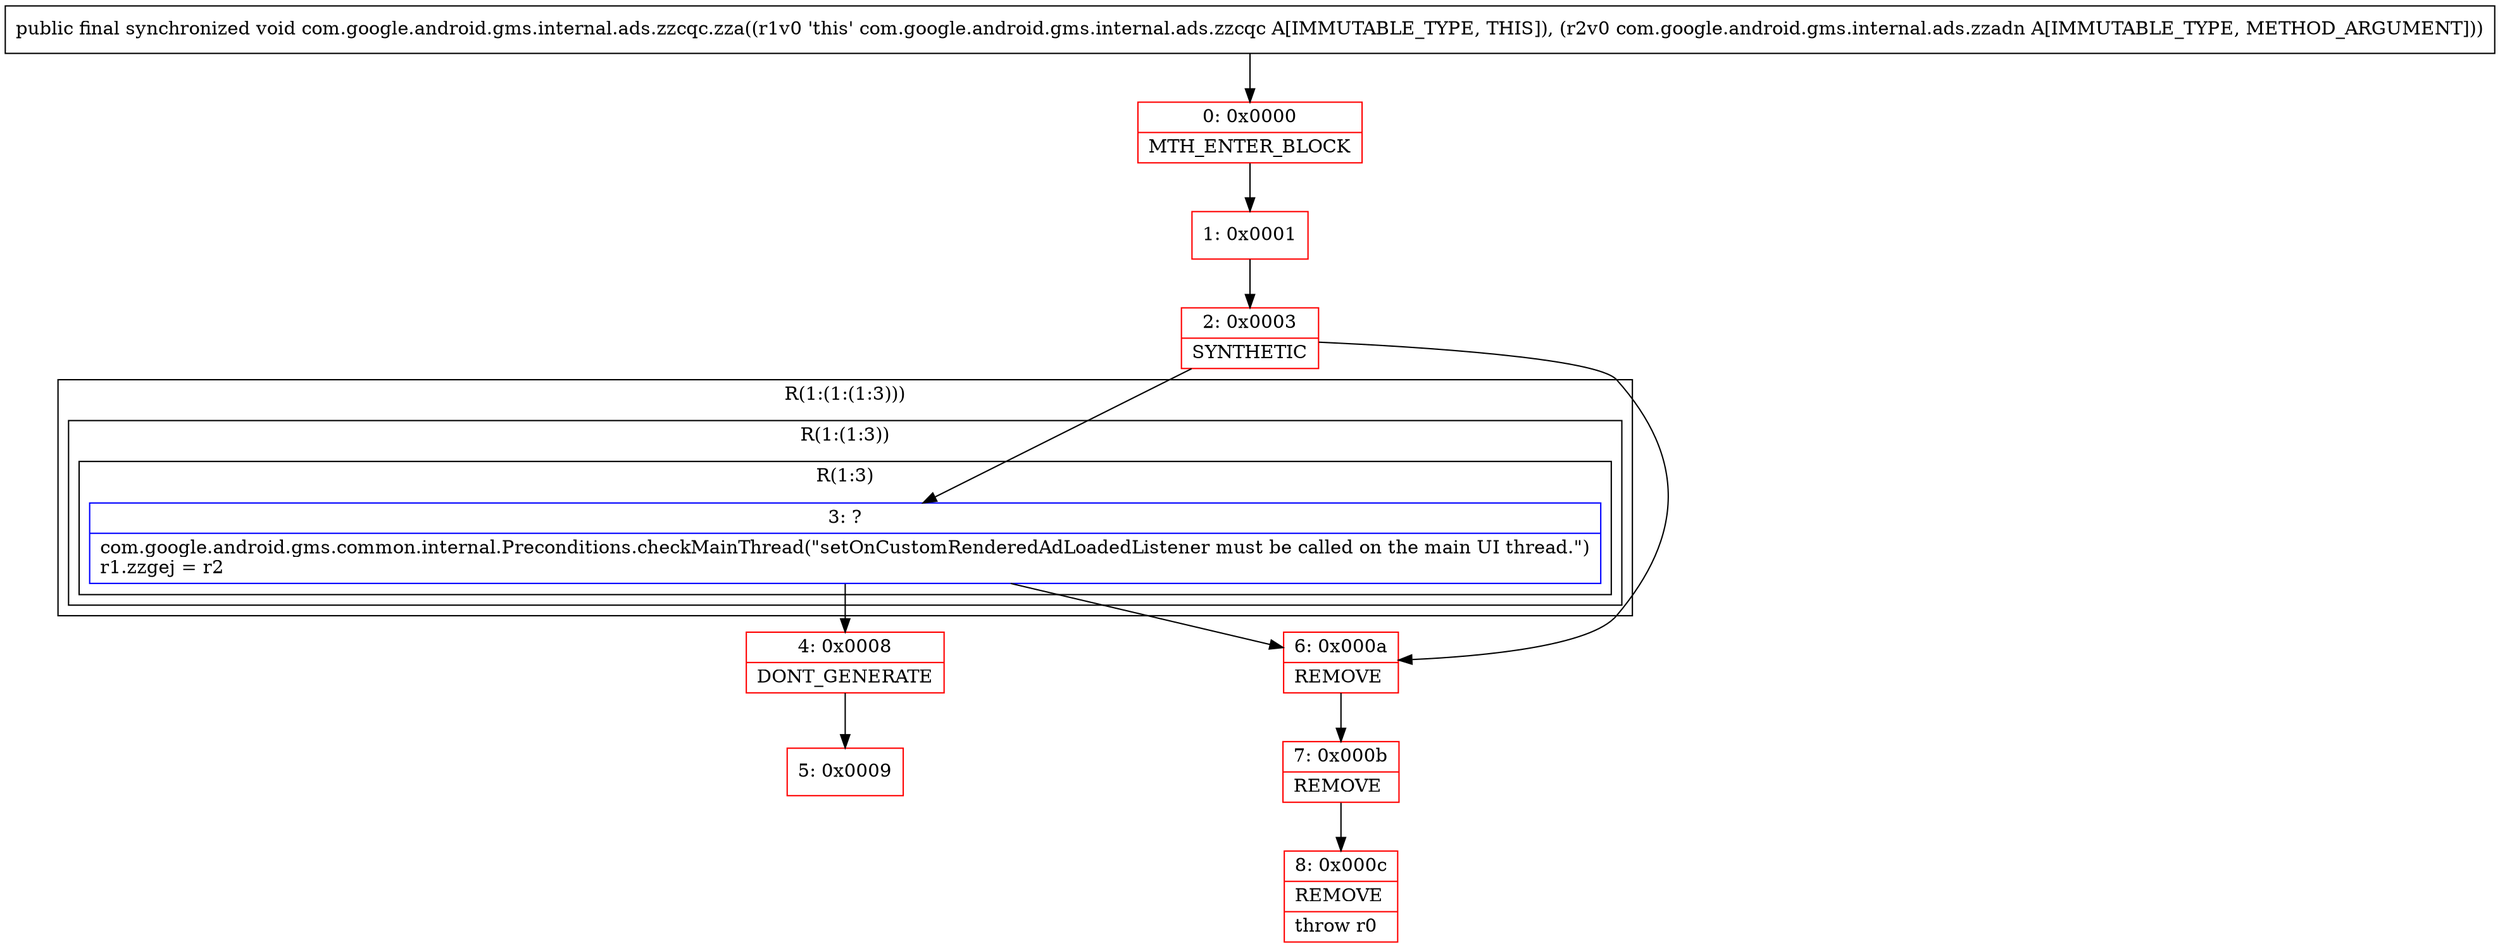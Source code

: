digraph "CFG forcom.google.android.gms.internal.ads.zzcqc.zza(Lcom\/google\/android\/gms\/internal\/ads\/zzadn;)V" {
subgraph cluster_Region_515408914 {
label = "R(1:(1:(1:3)))";
node [shape=record,color=blue];
subgraph cluster_Region_548929763 {
label = "R(1:(1:3))";
node [shape=record,color=blue];
subgraph cluster_Region_648759440 {
label = "R(1:3)";
node [shape=record,color=blue];
Node_3 [shape=record,label="{3\:\ ?|com.google.android.gms.common.internal.Preconditions.checkMainThread(\"setOnCustomRenderedAdLoadedListener must be called on the main UI thread.\")\lr1.zzgej = r2\l}"];
}
}
}
Node_0 [shape=record,color=red,label="{0\:\ 0x0000|MTH_ENTER_BLOCK\l}"];
Node_1 [shape=record,color=red,label="{1\:\ 0x0001}"];
Node_2 [shape=record,color=red,label="{2\:\ 0x0003|SYNTHETIC\l}"];
Node_4 [shape=record,color=red,label="{4\:\ 0x0008|DONT_GENERATE\l}"];
Node_5 [shape=record,color=red,label="{5\:\ 0x0009}"];
Node_6 [shape=record,color=red,label="{6\:\ 0x000a|REMOVE\l}"];
Node_7 [shape=record,color=red,label="{7\:\ 0x000b|REMOVE\l}"];
Node_8 [shape=record,color=red,label="{8\:\ 0x000c|REMOVE\l|throw r0\l}"];
MethodNode[shape=record,label="{public final synchronized void com.google.android.gms.internal.ads.zzcqc.zza((r1v0 'this' com.google.android.gms.internal.ads.zzcqc A[IMMUTABLE_TYPE, THIS]), (r2v0 com.google.android.gms.internal.ads.zzadn A[IMMUTABLE_TYPE, METHOD_ARGUMENT])) }"];
MethodNode -> Node_0;
Node_3 -> Node_4;
Node_3 -> Node_6;
Node_0 -> Node_1;
Node_1 -> Node_2;
Node_2 -> Node_3;
Node_2 -> Node_6;
Node_4 -> Node_5;
Node_6 -> Node_7;
Node_7 -> Node_8;
}

